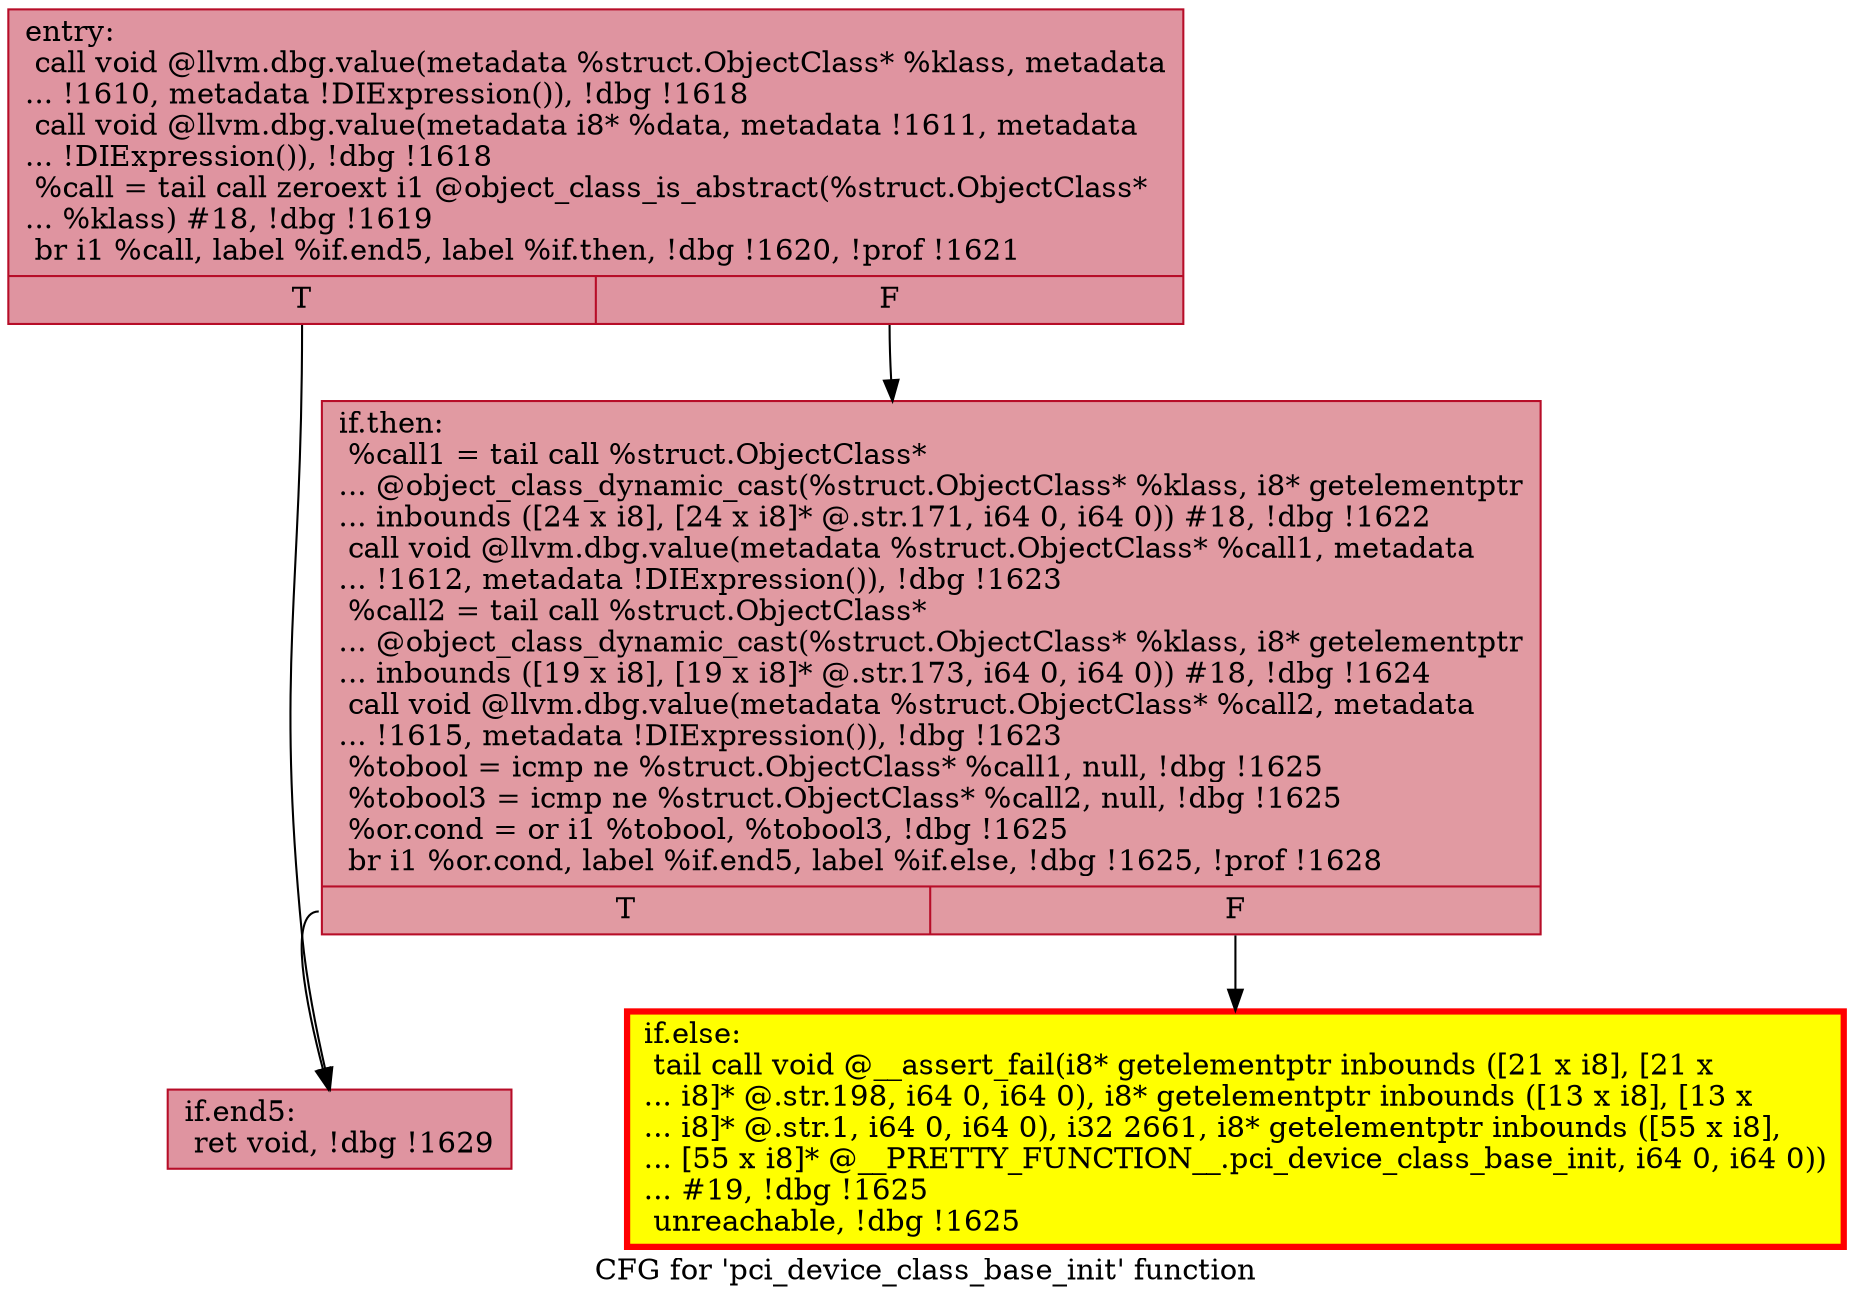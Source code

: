 digraph "CFG for 'pci_device_class_base_init' function" {
	label="CFG for 'pci_device_class_base_init' function";

	Node0x55ff9e89fac0 [shape=record,color="#b70d28ff", style=filled, fillcolor="#b70d2870",label="{entry:\l  call void @llvm.dbg.value(metadata %struct.ObjectClass* %klass, metadata\l... !1610, metadata !DIExpression()), !dbg !1618\l  call void @llvm.dbg.value(metadata i8* %data, metadata !1611, metadata\l... !DIExpression()), !dbg !1618\l  %call = tail call zeroext i1 @object_class_is_abstract(%struct.ObjectClass*\l... %klass) #18, !dbg !1619\l  br i1 %call, label %if.end5, label %if.then, !dbg !1620, !prof !1621\l|{<s0>T|<s1>F}}"];
	Node0x55ff9e89fac0:s0 -> Node0x55ff9f21dab0;
	Node0x55ff9e89fac0:s1 -> Node0x55ff9f21da60;
	Node0x55ff9f21da60 [shape=record,color="#b70d28ff", style=filled, fillcolor="#bb1b2c70",label="{if.then:                                          \l  %call1 = tail call %struct.ObjectClass*\l... @object_class_dynamic_cast(%struct.ObjectClass* %klass, i8* getelementptr\l... inbounds ([24 x i8], [24 x i8]* @.str.171, i64 0, i64 0)) #18, !dbg !1622\l  call void @llvm.dbg.value(metadata %struct.ObjectClass* %call1, metadata\l... !1612, metadata !DIExpression()), !dbg !1623\l  %call2 = tail call %struct.ObjectClass*\l... @object_class_dynamic_cast(%struct.ObjectClass* %klass, i8* getelementptr\l... inbounds ([19 x i8], [19 x i8]* @.str.173, i64 0, i64 0)) #18, !dbg !1624\l  call void @llvm.dbg.value(metadata %struct.ObjectClass* %call2, metadata\l... !1615, metadata !DIExpression()), !dbg !1623\l  %tobool = icmp ne %struct.ObjectClass* %call1, null, !dbg !1625\l  %tobool3 = icmp ne %struct.ObjectClass* %call2, null, !dbg !1625\l  %or.cond = or i1 %tobool, %tobool3, !dbg !1625\l  br i1 %or.cond, label %if.end5, label %if.else, !dbg !1625, !prof !1628\l|{<s0>T|<s1>F}}"];
	Node0x55ff9f21da60:s0 -> Node0x55ff9f21dab0;
	Node0x55ff9f21da60:s1 -> Node0x55ff9f21f080;
	Node0x55ff9f21f080 [shape=record,penwidth=3.0, style="filled", color="red", fillcolor="yellow",label="{if.else:                                          \l  tail call void @__assert_fail(i8* getelementptr inbounds ([21 x i8], [21 x\l... i8]* @.str.198, i64 0, i64 0), i8* getelementptr inbounds ([13 x i8], [13 x\l... i8]* @.str.1, i64 0, i64 0), i32 2661, i8* getelementptr inbounds ([55 x i8],\l... [55 x i8]* @__PRETTY_FUNCTION__.pci_device_class_base_init, i64 0, i64 0))\l... #19, !dbg !1625\l  unreachable, !dbg !1625\l}"];
	Node0x55ff9f21dab0 [shape=record,color="#b70d28ff", style=filled, fillcolor="#b70d2870",label="{if.end5:                                          \l  ret void, !dbg !1629\l}"];
}
